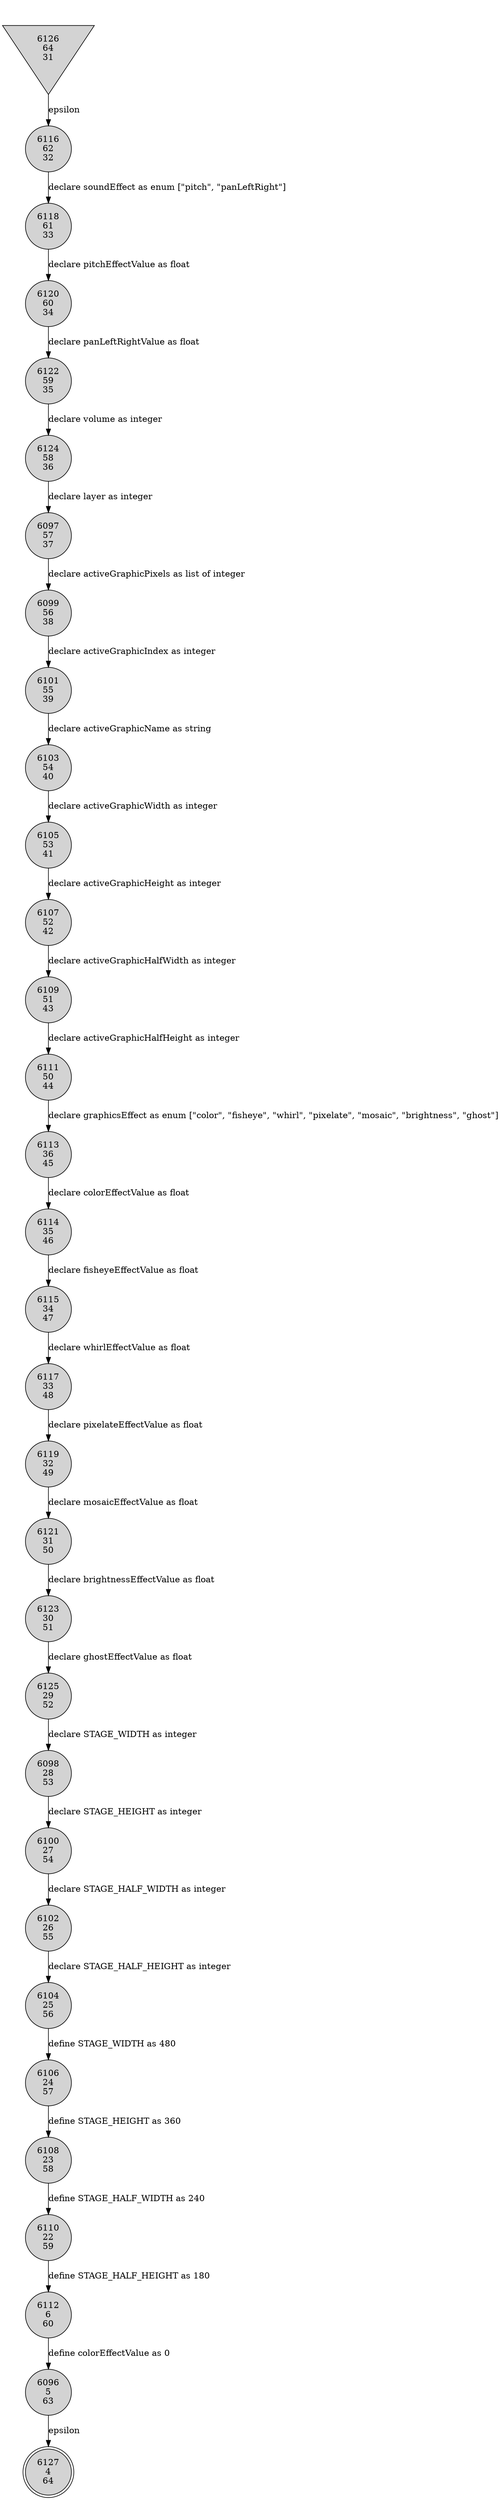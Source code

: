 digraph relation {
    node [shape=circle, style=filled];
    6112 [label="6112
6
60" shape=circle penwidth=1]
    6113 [label="6113
36
45" shape=circle penwidth=1]
    6114 [label="6114
35
46" shape=circle penwidth=1]
    6115 [label="6115
34
47" shape=circle penwidth=1]
    6116 [label="6116
62
32" shape=circle penwidth=1]
    6117 [label="6117
33
48" shape=circle penwidth=1]
    6118 [label="6118
61
33" shape=circle penwidth=1]
    6119 [label="6119
32
49" shape=circle penwidth=1]
    6120 [label="6120
60
34" shape=circle penwidth=1]
    6121 [label="6121
31
50" shape=circle penwidth=1]
    6122 [label="6122
59
35" shape=circle penwidth=1]
    6123 [label="6123
30
51" shape=circle penwidth=1]
    6124 [label="6124
58
36" shape=circle penwidth=1]
    6125 [label="6125
29
52" shape=circle penwidth=1]
    6126 [label="6126
64
31" shape=invtriangle penwidth=1]
    6127 [label="6127
4
64" shape=doublecircle penwidth=1]
    6096 [label="6096
5
63" shape=circle penwidth=1]
    6097 [label="6097
57
37" shape=circle penwidth=1]
    6098 [label="6098
28
53" shape=circle penwidth=1]
    6099 [label="6099
56
38" shape=circle penwidth=1]
    6100 [label="6100
27
54" shape=circle penwidth=1]
    6101 [label="6101
55
39" shape=circle penwidth=1]
    6102 [label="6102
26
55" shape=circle penwidth=1]
    6103 [label="6103
54
40" shape=circle penwidth=1]
    6104 [label="6104
25
56" shape=circle penwidth=1]
    6105 [label="6105
53
41" shape=circle penwidth=1]
    6106 [label="6106
24
57" shape=circle penwidth=1]
    6107 [label="6107
52
42" shape=circle penwidth=1]
    6108 [label="6108
23
58" shape=circle penwidth=1]
    6109 [label="6109
51
43" shape=circle penwidth=1]
    6110 [label="6110
22
59" shape=circle penwidth=1]
    6111 [label="6111
50
44" shape=circle penwidth=1]
    6126 -> 6116 [label="epsilon"];
    6116 -> 6118 [label="declare soundEffect as enum [\"pitch\", \"panLeftRight\"]"];
    6118 -> 6120 [label="declare pitchEffectValue as float"];
    6120 -> 6122 [label="declare panLeftRightValue as float"];
    6122 -> 6124 [label="declare volume as integer"];
    6124 -> 6097 [label="declare layer as integer"];
    6097 -> 6099 [label="declare activeGraphicPixels as list of integer"];
    6099 -> 6101 [label="declare activeGraphicIndex as integer"];
    6101 -> 6103 [label="declare activeGraphicName as string"];
    6103 -> 6105 [label="declare activeGraphicWidth as integer"];
    6105 -> 6107 [label="declare activeGraphicHeight as integer"];
    6107 -> 6109 [label="declare activeGraphicHalfWidth as integer"];
    6109 -> 6111 [label="declare activeGraphicHalfHeight as integer"];
    6111 -> 6113 [label="declare graphicsEffect as enum [\"color\", \"fisheye\", \"whirl\", \"pixelate\", \"mosaic\", \"brightness\", \"ghost\"]"];
    6113 -> 6114 [label="declare colorEffectValue as float"];
    6114 -> 6115 [label="declare fisheyeEffectValue as float"];
    6115 -> 6117 [label="declare whirlEffectValue as float"];
    6117 -> 6119 [label="declare pixelateEffectValue as float"];
    6119 -> 6121 [label="declare mosaicEffectValue as float"];
    6121 -> 6123 [label="declare brightnessEffectValue as float"];
    6123 -> 6125 [label="declare ghostEffectValue as float"];
    6125 -> 6098 [label="declare STAGE_WIDTH as integer"];
    6098 -> 6100 [label="declare STAGE_HEIGHT as integer"];
    6100 -> 6102 [label="declare STAGE_HALF_WIDTH as integer"];
    6102 -> 6104 [label="declare STAGE_HALF_HEIGHT as integer"];
    6104 -> 6106 [label="define STAGE_WIDTH as 480"];
    6106 -> 6108 [label="define STAGE_HEIGHT as 360"];
    6108 -> 6110 [label="define STAGE_HALF_WIDTH as 240"];
    6110 -> 6112 [label="define STAGE_HALF_HEIGHT as 180"];
    6112 -> 6096 [label="define colorEffectValue as 0"];
    6096 -> 6127 [label="epsilon"];
}
